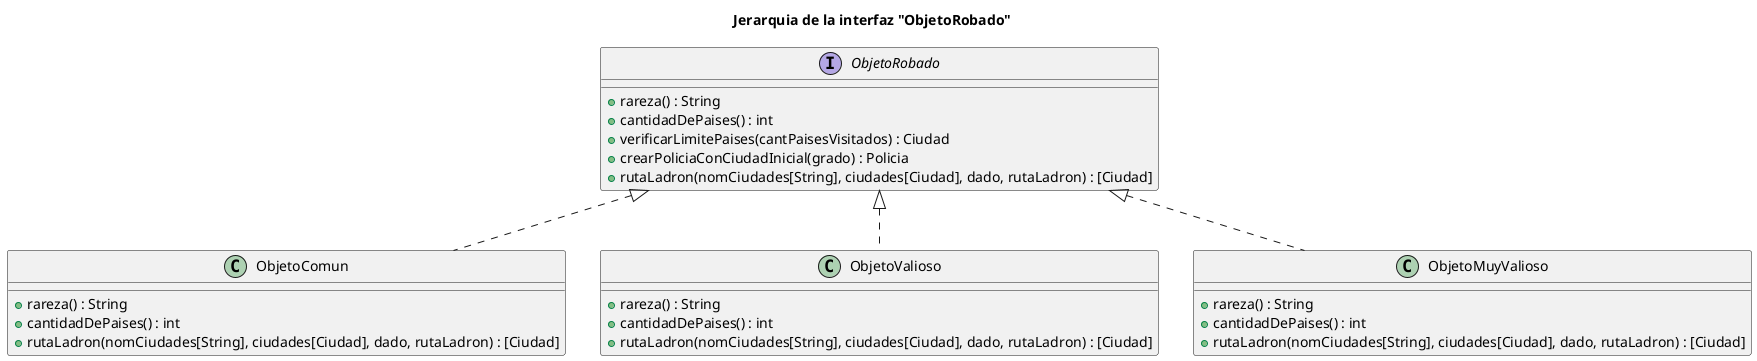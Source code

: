 @startuml
title Jerarquia de la interfaz "ObjetoRobado"
interface ObjetoRobado{
    + rareza() : String
    + cantidadDePaises() : int
    + verificarLimitePaises(cantPaisesVisitados) : Ciudad
    + crearPoliciaConCiudadInicial(grado) : Policia
    + rutaLadron(nomCiudades[String], ciudades[Ciudad], dado, rutaLadron) : [Ciudad]
}

class ObjetoComun{
    + rareza() : String
    + cantidadDePaises() : int
    + rutaLadron(nomCiudades[String], ciudades[Ciudad], dado, rutaLadron) : [Ciudad]
}
class ObjetoValioso{
    + rareza() : String
    + cantidadDePaises() : int
    + rutaLadron(nomCiudades[String], ciudades[Ciudad], dado, rutaLadron) : [Ciudad]
}
class ObjetoMuyValioso{
    + rareza() : String
    + cantidadDePaises() : int
    + rutaLadron(nomCiudades[String], ciudades[Ciudad], dado, rutaLadron) : [Ciudad]
}

ObjetoRobado <|.. ObjetoComun
ObjetoRobado <|.. ObjetoValioso
ObjetoRobado <|.. ObjetoMuyValioso

@enduml